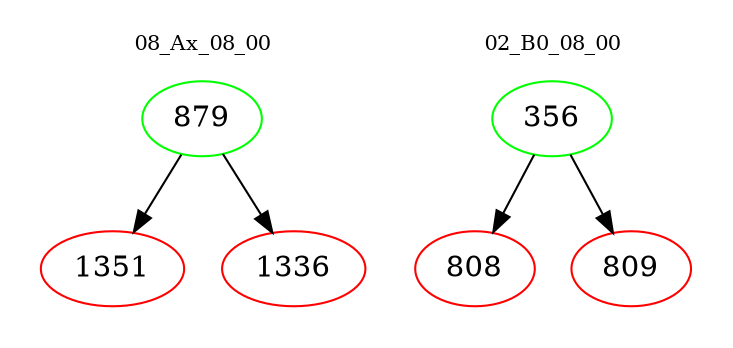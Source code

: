 digraph{
subgraph cluster_0 {
color = white
label = "08_Ax_08_00";
fontsize=10;
T0_879 [label="879", color="green"]
T0_879 -> T0_1351 [color="black"]
T0_1351 [label="1351", color="red"]
T0_879 -> T0_1336 [color="black"]
T0_1336 [label="1336", color="red"]
}
subgraph cluster_1 {
color = white
label = "02_B0_08_00";
fontsize=10;
T1_356 [label="356", color="green"]
T1_356 -> T1_808 [color="black"]
T1_808 [label="808", color="red"]
T1_356 -> T1_809 [color="black"]
T1_809 [label="809", color="red"]
}
}
